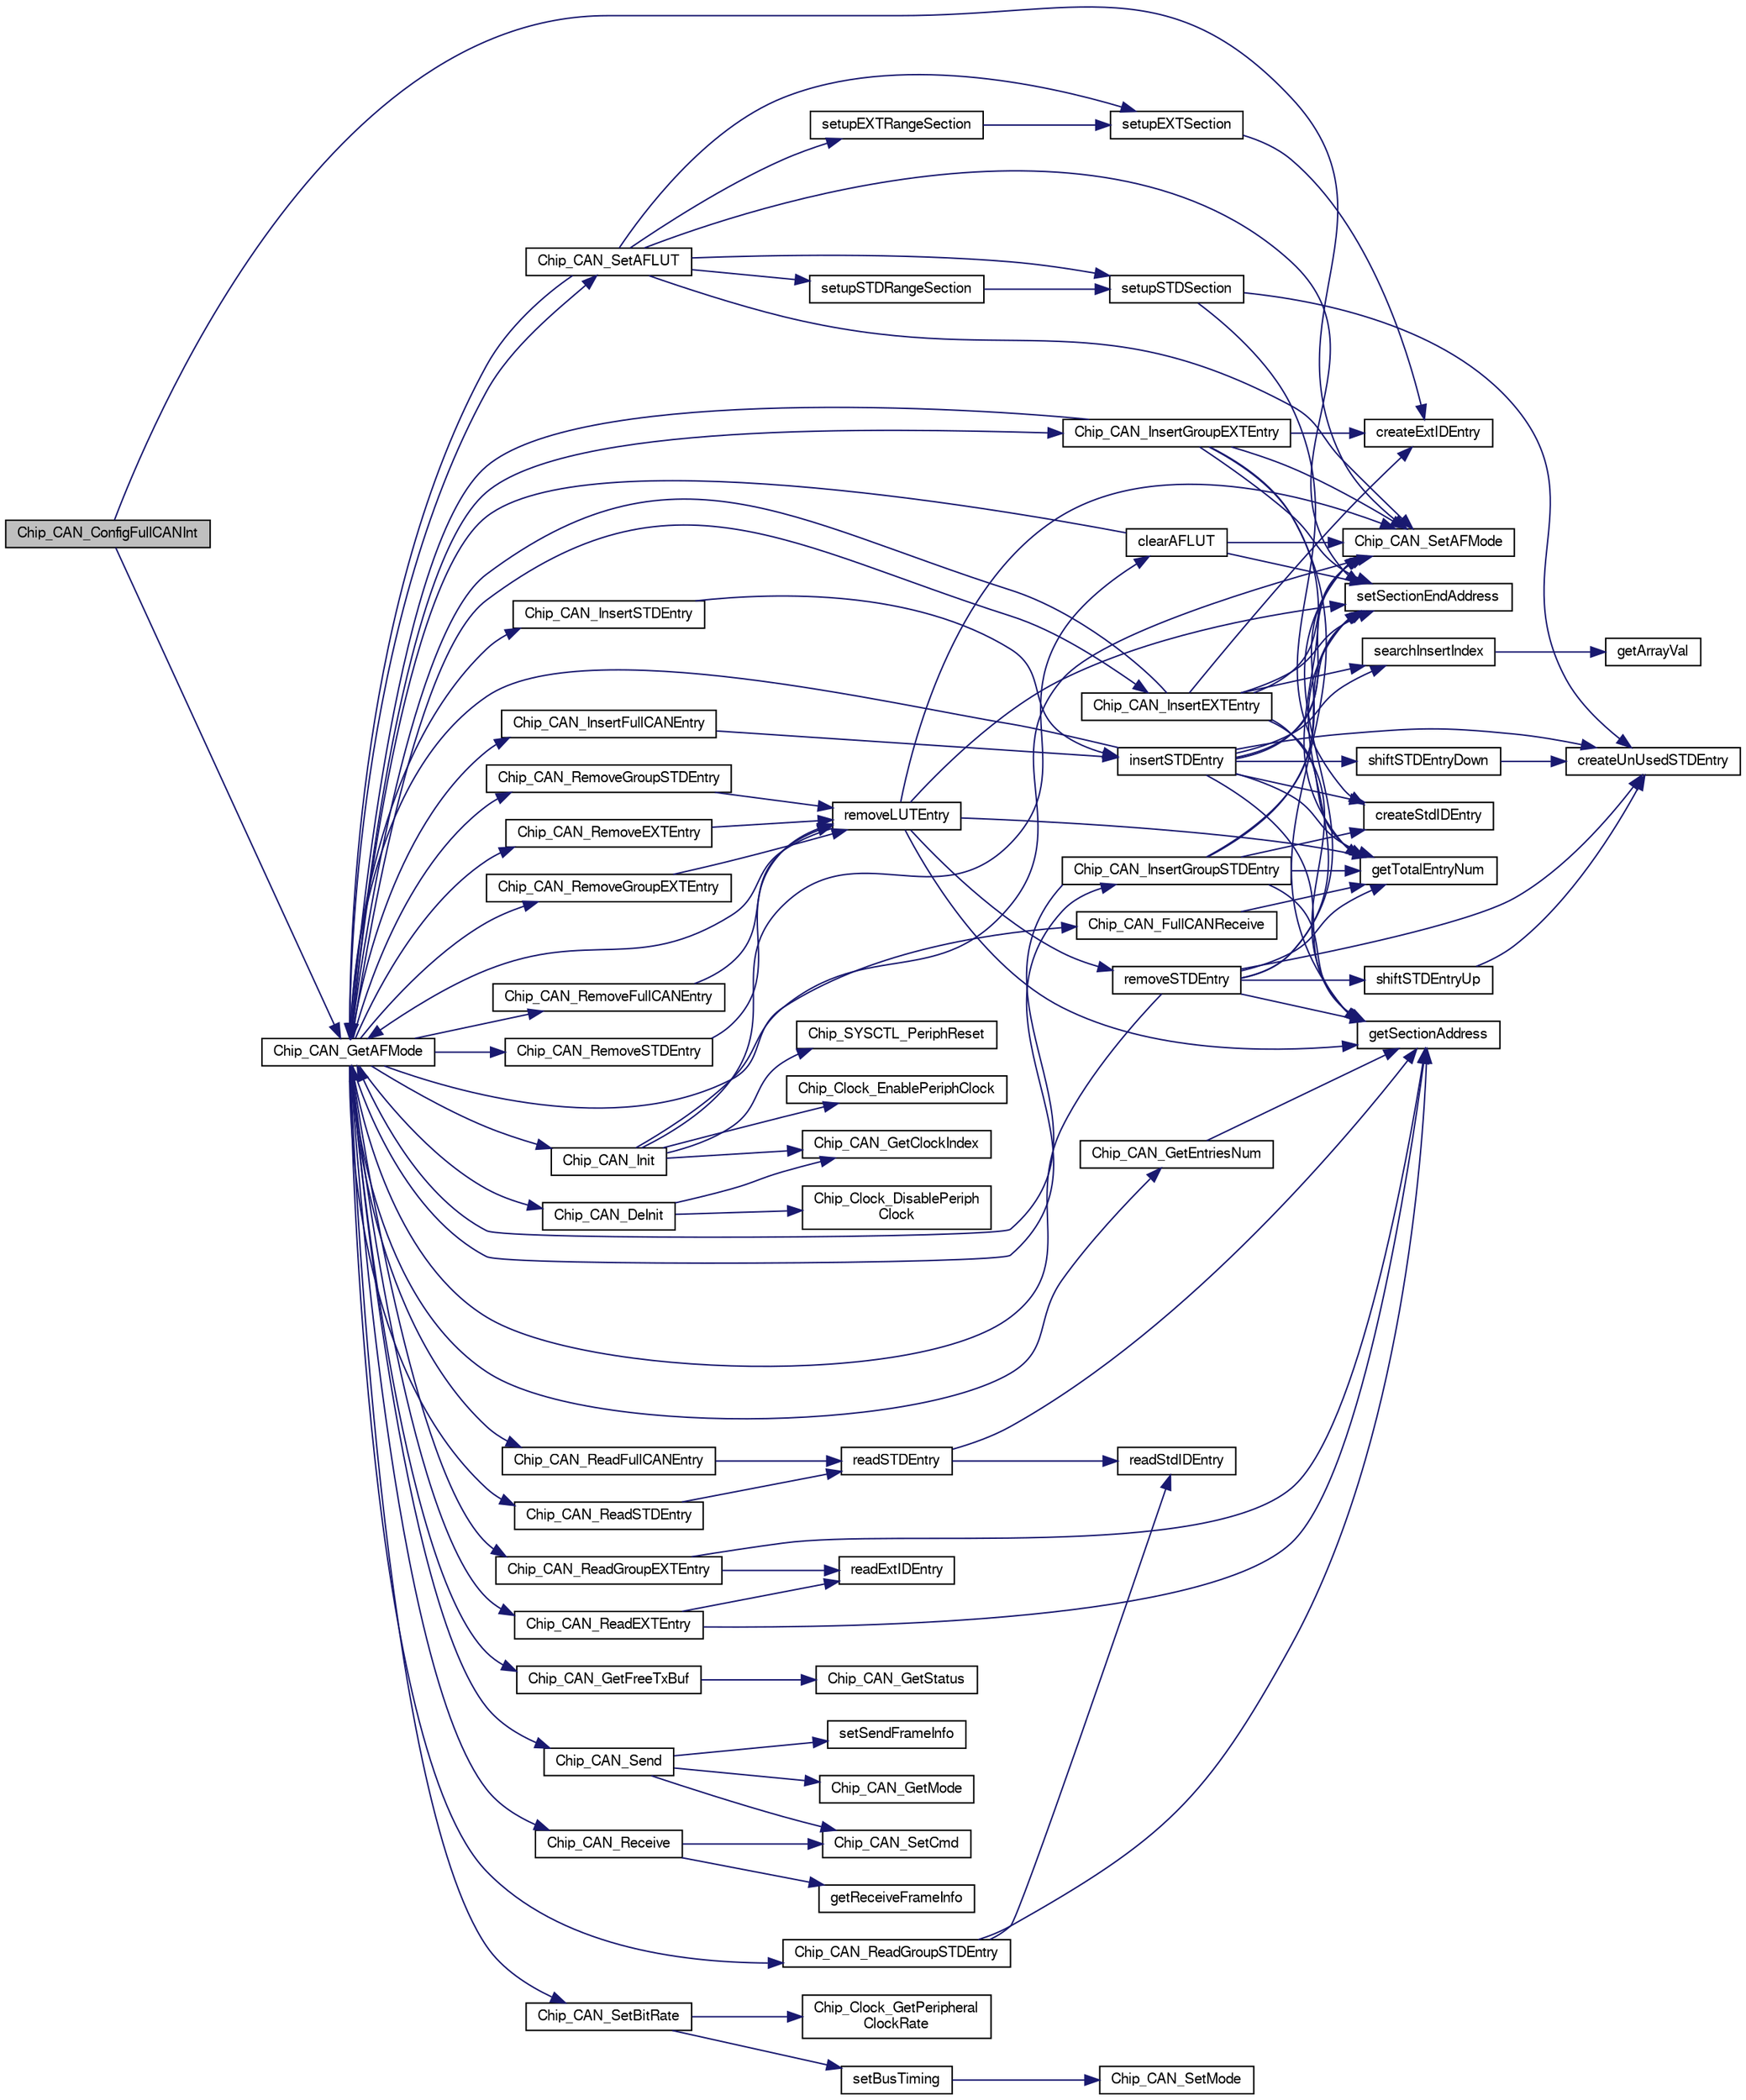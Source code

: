 digraph "Chip_CAN_ConfigFullCANInt"
{
  edge [fontname="FreeSans",fontsize="10",labelfontname="FreeSans",labelfontsize="10"];
  node [fontname="FreeSans",fontsize="10",shape=record];
  rankdir="LR";
  Node1 [label="Chip_CAN_ConfigFullCANInt",height=0.2,width=0.4,color="black", fillcolor="grey75", style="filled", fontcolor="black"];
  Node1 -> Node2 [color="midnightblue",fontsize="10",style="solid"];
  Node2 [label="Chip_CAN_GetAFMode",height=0.2,width=0.4,color="black", fillcolor="white", style="filled",URL="$group__CAN__17XX__40XX.html#ga7f33c4f2edcfc126ad4d55ac86b2ad23",tooltip="Get CAN AF Mode. "];
  Node2 -> Node3 [color="midnightblue",fontsize="10",style="solid"];
  Node3 [label="Chip_CAN_SetAFLUT",height=0.2,width=0.4,color="black", fillcolor="white", style="filled",URL="$group__CAN__17XX__40XX.html#gaa58803ce4de8c8520925ebd1cbfd2019",tooltip="Set CAN AF LUT. "];
  Node3 -> Node2 [color="midnightblue",fontsize="10",style="solid"];
  Node3 -> Node4 [color="midnightblue",fontsize="10",style="solid"];
  Node4 [label="Chip_CAN_SetAFMode",height=0.2,width=0.4,color="black", fillcolor="white", style="filled",URL="$group__CAN__17XX__40XX.html#gaea7126f0eb3c4195137d5158415410a2",tooltip="Set CAN AF Mode. "];
  Node3 -> Node5 [color="midnightblue",fontsize="10",style="solid"];
  Node5 [label="setupSTDSection",height=0.2,width=0.4,color="black", fillcolor="white", style="filled",URL="$can__17xx__40xx_8c.html#aff9d7d24095778c949c84e03b57893e7"];
  Node5 -> Node6 [color="midnightblue",fontsize="10",style="solid"];
  Node6 [label="createStdIDEntry",height=0.2,width=0.4,color="black", fillcolor="white", style="filled",URL="$can__17xx__40xx_8c.html#af321be329bd2d7261dd7244aafc9cf55"];
  Node5 -> Node7 [color="midnightblue",fontsize="10",style="solid"];
  Node7 [label="createUnUsedSTDEntry",height=0.2,width=0.4,color="black", fillcolor="white", style="filled",URL="$can__17xx__40xx_8c.html#a6b8c8126b85d4506ab3fdcef92ba75ce"];
  Node3 -> Node8 [color="midnightblue",fontsize="10",style="solid"];
  Node8 [label="setSectionEndAddress",height=0.2,width=0.4,color="black", fillcolor="white", style="filled",URL="$can__17xx__40xx_8c.html#a3c9aaf9b9e77760ba237767127e0b365"];
  Node3 -> Node9 [color="midnightblue",fontsize="10",style="solid"];
  Node9 [label="setupSTDRangeSection",height=0.2,width=0.4,color="black", fillcolor="white", style="filled",URL="$can__17xx__40xx_8c.html#a65397bd26b159e9be57ff2787c803b6b"];
  Node9 -> Node5 [color="midnightblue",fontsize="10",style="solid"];
  Node3 -> Node10 [color="midnightblue",fontsize="10",style="solid"];
  Node10 [label="setupEXTSection",height=0.2,width=0.4,color="black", fillcolor="white", style="filled",URL="$can__17xx__40xx_8c.html#abee61c37c038030fc740b952d3eba65e"];
  Node10 -> Node11 [color="midnightblue",fontsize="10",style="solid"];
  Node11 [label="createExtIDEntry",height=0.2,width=0.4,color="black", fillcolor="white", style="filled",URL="$can__17xx__40xx_8c.html#aa1f5af4dc6ed5d3d37c40092e666b26c"];
  Node3 -> Node12 [color="midnightblue",fontsize="10",style="solid"];
  Node12 [label="setupEXTRangeSection",height=0.2,width=0.4,color="black", fillcolor="white", style="filled",URL="$can__17xx__40xx_8c.html#ace69b5bc45dbd8a330c55394462349aa"];
  Node12 -> Node10 [color="midnightblue",fontsize="10",style="solid"];
  Node2 -> Node13 [color="midnightblue",fontsize="10",style="solid"];
  Node13 [label="Chip_CAN_InsertFullCANEntry",height=0.2,width=0.4,color="black", fillcolor="white", style="filled",URL="$group__CAN__17XX__40XX.html#ga3666d1f79e2dcbf0f041205f27494bdf",tooltip="Insert a FullCAN Entry into the current LUT. "];
  Node13 -> Node14 [color="midnightblue",fontsize="10",style="solid"];
  Node14 [label="insertSTDEntry",height=0.2,width=0.4,color="black", fillcolor="white", style="filled",URL="$can__17xx__40xx_8c.html#a0c0de72b5c365c85d9dbe93a4eb1f296"];
  Node14 -> Node2 [color="midnightblue",fontsize="10",style="solid"];
  Node14 -> Node15 [color="midnightblue",fontsize="10",style="solid"];
  Node15 [label="getTotalEntryNum",height=0.2,width=0.4,color="black", fillcolor="white", style="filled",URL="$can__17xx__40xx_8c.html#ada8c99dfd70448c36ad9e4a413f01a0e"];
  Node14 -> Node16 [color="midnightblue",fontsize="10",style="solid"];
  Node16 [label="getSectionAddress",height=0.2,width=0.4,color="black", fillcolor="white", style="filled",URL="$can__17xx__40xx_8c.html#adbef22968c9a6f4ea8948a4e06f3f486"];
  Node14 -> Node17 [color="midnightblue",fontsize="10",style="solid"];
  Node17 [label="searchInsertIndex",height=0.2,width=0.4,color="black", fillcolor="white", style="filled",URL="$can__17xx__40xx_8c.html#aa8643dacfe6562375ea122d5e9abc011"];
  Node17 -> Node18 [color="midnightblue",fontsize="10",style="solid"];
  Node18 [label="getArrayVal",height=0.2,width=0.4,color="black", fillcolor="white", style="filled",URL="$can__17xx__40xx_8c.html#a07e62aa45562b4f5a62bdaf75cb7a5f1"];
  Node14 -> Node4 [color="midnightblue",fontsize="10",style="solid"];
  Node14 -> Node8 [color="midnightblue",fontsize="10",style="solid"];
  Node14 -> Node19 [color="midnightblue",fontsize="10",style="solid"];
  Node19 [label="shiftSTDEntryDown",height=0.2,width=0.4,color="black", fillcolor="white", style="filled",URL="$can__17xx__40xx_8c.html#a52421e2a4946f7296ed74961f8a6e40b"];
  Node19 -> Node7 [color="midnightblue",fontsize="10",style="solid"];
  Node14 -> Node6 [color="midnightblue",fontsize="10",style="solid"];
  Node14 -> Node7 [color="midnightblue",fontsize="10",style="solid"];
  Node2 -> Node20 [color="midnightblue",fontsize="10",style="solid"];
  Node20 [label="Chip_CAN_InsertSTDEntry",height=0.2,width=0.4,color="black", fillcolor="white", style="filled",URL="$group__CAN__17XX__40XX.html#ga164daa2297bee23837a93bbea3793531",tooltip="Insert an individual Standard Entry into the current LUT. "];
  Node20 -> Node14 [color="midnightblue",fontsize="10",style="solid"];
  Node2 -> Node21 [color="midnightblue",fontsize="10",style="solid"];
  Node21 [label="Chip_CAN_InsertGroupSTDEntry",height=0.2,width=0.4,color="black", fillcolor="white", style="filled",URL="$group__CAN__17XX__40XX.html#gaf418fa9333574ccb4e710982f90b650c",tooltip="Insert an Group Standard Entry into the current LUT. "];
  Node21 -> Node2 [color="midnightblue",fontsize="10",style="solid"];
  Node21 -> Node15 [color="midnightblue",fontsize="10",style="solid"];
  Node21 -> Node16 [color="midnightblue",fontsize="10",style="solid"];
  Node21 -> Node6 [color="midnightblue",fontsize="10",style="solid"];
  Node21 -> Node4 [color="midnightblue",fontsize="10",style="solid"];
  Node21 -> Node8 [color="midnightblue",fontsize="10",style="solid"];
  Node2 -> Node22 [color="midnightblue",fontsize="10",style="solid"];
  Node22 [label="Chip_CAN_InsertEXTEntry",height=0.2,width=0.4,color="black", fillcolor="white", style="filled",URL="$group__CAN__17XX__40XX.html#gad6ce5875d9ca861b291a1fc2d91ba026",tooltip="Insert an individual Extended Entry into the current LUT. "];
  Node22 -> Node2 [color="midnightblue",fontsize="10",style="solid"];
  Node22 -> Node15 [color="midnightblue",fontsize="10",style="solid"];
  Node22 -> Node16 [color="midnightblue",fontsize="10",style="solid"];
  Node22 -> Node17 [color="midnightblue",fontsize="10",style="solid"];
  Node22 -> Node4 [color="midnightblue",fontsize="10",style="solid"];
  Node22 -> Node11 [color="midnightblue",fontsize="10",style="solid"];
  Node22 -> Node8 [color="midnightblue",fontsize="10",style="solid"];
  Node2 -> Node23 [color="midnightblue",fontsize="10",style="solid"];
  Node23 [label="Chip_CAN_InsertGroupEXTEntry",height=0.2,width=0.4,color="black", fillcolor="white", style="filled",URL="$group__CAN__17XX__40XX.html#ga6bb7c9685df871a1d6dae14908c70397",tooltip="Insert an Group Extended Entry into the current LUT. "];
  Node23 -> Node2 [color="midnightblue",fontsize="10",style="solid"];
  Node23 -> Node15 [color="midnightblue",fontsize="10",style="solid"];
  Node23 -> Node16 [color="midnightblue",fontsize="10",style="solid"];
  Node23 -> Node11 [color="midnightblue",fontsize="10",style="solid"];
  Node23 -> Node4 [color="midnightblue",fontsize="10",style="solid"];
  Node23 -> Node8 [color="midnightblue",fontsize="10",style="solid"];
  Node2 -> Node24 [color="midnightblue",fontsize="10",style="solid"];
  Node24 [label="Chip_CAN_RemoveFullCANEntry",height=0.2,width=0.4,color="black", fillcolor="white", style="filled",URL="$group__CAN__17XX__40XX.html#ga8d00f1ed0727ec6812ce72d4a194519f",tooltip="Remove a FullCAN Entry from the current LUT. "];
  Node24 -> Node25 [color="midnightblue",fontsize="10",style="solid"];
  Node25 [label="removeLUTEntry",height=0.2,width=0.4,color="black", fillcolor="white", style="filled",URL="$can__17xx__40xx_8c.html#a286515216100adb60d10f27090b21763"];
  Node25 -> Node2 [color="midnightblue",fontsize="10",style="solid"];
  Node25 -> Node15 [color="midnightblue",fontsize="10",style="solid"];
  Node25 -> Node26 [color="midnightblue",fontsize="10",style="solid"];
  Node26 [label="removeSTDEntry",height=0.2,width=0.4,color="black", fillcolor="white", style="filled",URL="$can__17xx__40xx_8c.html#ac84dd14acdc2cd74edc65556cac4a65e"];
  Node26 -> Node2 [color="midnightblue",fontsize="10",style="solid"];
  Node26 -> Node15 [color="midnightblue",fontsize="10",style="solid"];
  Node26 -> Node16 [color="midnightblue",fontsize="10",style="solid"];
  Node26 -> Node4 [color="midnightblue",fontsize="10",style="solid"];
  Node26 -> Node27 [color="midnightblue",fontsize="10",style="solid"];
  Node27 [label="shiftSTDEntryUp",height=0.2,width=0.4,color="black", fillcolor="white", style="filled",URL="$can__17xx__40xx_8c.html#a660398197d747f5d462b8cd1322fbf6e"];
  Node27 -> Node7 [color="midnightblue",fontsize="10",style="solid"];
  Node26 -> Node7 [color="midnightblue",fontsize="10",style="solid"];
  Node26 -> Node8 [color="midnightblue",fontsize="10",style="solid"];
  Node25 -> Node16 [color="midnightblue",fontsize="10",style="solid"];
  Node25 -> Node4 [color="midnightblue",fontsize="10",style="solid"];
  Node25 -> Node8 [color="midnightblue",fontsize="10",style="solid"];
  Node2 -> Node28 [color="midnightblue",fontsize="10",style="solid"];
  Node28 [label="Chip_CAN_RemoveSTDEntry",height=0.2,width=0.4,color="black", fillcolor="white", style="filled",URL="$group__CAN__17XX__40XX.html#gac991bc7a590c7069e4149a0b8ccfcb55",tooltip="Remove an individual Standard Entry from the current LUT. "];
  Node28 -> Node25 [color="midnightblue",fontsize="10",style="solid"];
  Node2 -> Node29 [color="midnightblue",fontsize="10",style="solid"];
  Node29 [label="Chip_CAN_RemoveGroupSTDEntry",height=0.2,width=0.4,color="black", fillcolor="white", style="filled",URL="$group__CAN__17XX__40XX.html#ga090e4a29bbaebc8de77bc929438dcfb7",tooltip="Remove an Group Standard Entry from the current LUT. "];
  Node29 -> Node25 [color="midnightblue",fontsize="10",style="solid"];
  Node2 -> Node30 [color="midnightblue",fontsize="10",style="solid"];
  Node30 [label="Chip_CAN_RemoveEXTEntry",height=0.2,width=0.4,color="black", fillcolor="white", style="filled",URL="$group__CAN__17XX__40XX.html#ga01e3a9942d50effd9da2a773d3af943f",tooltip="Remove an individual Extended Entry from the current LUT. "];
  Node30 -> Node25 [color="midnightblue",fontsize="10",style="solid"];
  Node2 -> Node31 [color="midnightblue",fontsize="10",style="solid"];
  Node31 [label="Chip_CAN_RemoveGroupEXTEntry",height=0.2,width=0.4,color="black", fillcolor="white", style="filled",URL="$group__CAN__17XX__40XX.html#gafa0a59577a1c1d38c4c6a339d018c35d",tooltip="Remove an Group Extended Entry from the current LUT. "];
  Node31 -> Node25 [color="midnightblue",fontsize="10",style="solid"];
  Node2 -> Node32 [color="midnightblue",fontsize="10",style="solid"];
  Node32 [label="Chip_CAN_GetEntriesNum",height=0.2,width=0.4,color="black", fillcolor="white", style="filled",URL="$group__CAN__17XX__40XX.html#gabf7932e8e5dfd4b8efcd17b1900c53b6",tooltip="Get the number of entries in the given section. "];
  Node32 -> Node16 [color="midnightblue",fontsize="10",style="solid"];
  Node2 -> Node33 [color="midnightblue",fontsize="10",style="solid"];
  Node33 [label="Chip_CAN_ReadFullCANEntry",height=0.2,width=0.4,color="black", fillcolor="white", style="filled",URL="$group__CAN__17XX__40XX.html#gac54b6ced8b370416a071912bd08a0091",tooltip="Read a FullCAN Entry into from current LUT. "];
  Node33 -> Node34 [color="midnightblue",fontsize="10",style="solid"];
  Node34 [label="readSTDEntry",height=0.2,width=0.4,color="black", fillcolor="white", style="filled",URL="$can__17xx__40xx_8c.html#ad0834b11af3db386b4a901e4bac73035"];
  Node34 -> Node16 [color="midnightblue",fontsize="10",style="solid"];
  Node34 -> Node35 [color="midnightblue",fontsize="10",style="solid"];
  Node35 [label="readStdIDEntry",height=0.2,width=0.4,color="black", fillcolor="white", style="filled",URL="$can__17xx__40xx_8c.html#a2fb26dd5da40454e92a2058d9646149d"];
  Node2 -> Node36 [color="midnightblue",fontsize="10",style="solid"];
  Node36 [label="Chip_CAN_ReadSTDEntry",height=0.2,width=0.4,color="black", fillcolor="white", style="filled",URL="$group__CAN__17XX__40XX.html#ga0594319bfc5d033b7500a4ca706dc11a",tooltip="Read an individual Standard Entry from the current LUT. "];
  Node36 -> Node34 [color="midnightblue",fontsize="10",style="solid"];
  Node2 -> Node37 [color="midnightblue",fontsize="10",style="solid"];
  Node37 [label="Chip_CAN_ReadGroupSTDEntry",height=0.2,width=0.4,color="black", fillcolor="white", style="filled",URL="$group__CAN__17XX__40XX.html#ga1d8da3b3270e092f42dbe9e61f025b06",tooltip="Read an Group Standard Entry from the current LUT. "];
  Node37 -> Node16 [color="midnightblue",fontsize="10",style="solid"];
  Node37 -> Node35 [color="midnightblue",fontsize="10",style="solid"];
  Node2 -> Node38 [color="midnightblue",fontsize="10",style="solid"];
  Node38 [label="Chip_CAN_ReadEXTEntry",height=0.2,width=0.4,color="black", fillcolor="white", style="filled",URL="$group__CAN__17XX__40XX.html#gad8bbd206134607402721450d085e3ccf",tooltip="Read an individual Extended Entry from the current LUT. "];
  Node38 -> Node16 [color="midnightblue",fontsize="10",style="solid"];
  Node38 -> Node39 [color="midnightblue",fontsize="10",style="solid"];
  Node39 [label="readExtIDEntry",height=0.2,width=0.4,color="black", fillcolor="white", style="filled",URL="$can__17xx__40xx_8c.html#a470b3f98aaa21dfd0338b48aa0574bf9"];
  Node2 -> Node40 [color="midnightblue",fontsize="10",style="solid"];
  Node40 [label="Chip_CAN_ReadGroupEXTEntry",height=0.2,width=0.4,color="black", fillcolor="white", style="filled",URL="$group__CAN__17XX__40XX.html#ga230f718177c73eab776ae534906b5c9a",tooltip="Read an Group Extended Entry from the current LUT. "];
  Node40 -> Node16 [color="midnightblue",fontsize="10",style="solid"];
  Node40 -> Node39 [color="midnightblue",fontsize="10",style="solid"];
  Node2 -> Node41 [color="midnightblue",fontsize="10",style="solid"];
  Node41 [label="Chip_CAN_Init",height=0.2,width=0.4,color="black", fillcolor="white", style="filled",URL="$group__CAN__17XX__40XX.html#ga4995b9302885e0e577d4566d23c2ce37",tooltip="Initialize CAN Interface. "];
  Node41 -> Node42 [color="midnightblue",fontsize="10",style="solid"];
  Node42 [label="Chip_Clock_EnablePeriphClock",height=0.2,width=0.4,color="black", fillcolor="white", style="filled",URL="$group__CLOCK__17XX__40XX.html#gac63024a1f928ba359c4f4cac7e48fe39",tooltip="Enables power and clocking for a peripheral. "];
  Node41 -> Node43 [color="midnightblue",fontsize="10",style="solid"];
  Node43 [label="Chip_CAN_GetClockIndex",height=0.2,width=0.4,color="black", fillcolor="white", style="filled",URL="$can__17xx__40xx_8c.html#a7ff02f25da888689499423d50d43399a"];
  Node41 -> Node44 [color="midnightblue",fontsize="10",style="solid"];
  Node44 [label="Chip_SYSCTL_PeriphReset",height=0.2,width=0.4,color="black", fillcolor="white", style="filled",URL="$group__SYSCTL__17XX__40XX.html#ga94ee3796eba43742e11809eacb88269b",tooltip="Resets a peripheral. "];
  Node41 -> Node45 [color="midnightblue",fontsize="10",style="solid"];
  Node45 [label="clearAFLUT",height=0.2,width=0.4,color="black", fillcolor="white", style="filled",URL="$can__17xx__40xx_8c.html#ac9f6cb3064ab412be376f38c27542580"];
  Node45 -> Node2 [color="midnightblue",fontsize="10",style="solid"];
  Node45 -> Node4 [color="midnightblue",fontsize="10",style="solid"];
  Node45 -> Node8 [color="midnightblue",fontsize="10",style="solid"];
  Node41 -> Node4 [color="midnightblue",fontsize="10",style="solid"];
  Node2 -> Node46 [color="midnightblue",fontsize="10",style="solid"];
  Node46 [label="Chip_CAN_DeInit",height=0.2,width=0.4,color="black", fillcolor="white", style="filled",URL="$group__CAN__17XX__40XX.html#ga7f490bb9d12b30243264cd06feb795db",tooltip="De-Initialize CAN Interface. "];
  Node46 -> Node47 [color="midnightblue",fontsize="10",style="solid"];
  Node47 [label="Chip_Clock_DisablePeriph\lClock",height=0.2,width=0.4,color="black", fillcolor="white", style="filled",URL="$group__CLOCK__17XX__40XX.html#ga1bcb3f29f3cfbe896517e7bb6ebeaf03",tooltip="Disables power and clocking for a peripheral. "];
  Node46 -> Node43 [color="midnightblue",fontsize="10",style="solid"];
  Node2 -> Node48 [color="midnightblue",fontsize="10",style="solid"];
  Node48 [label="Chip_CAN_SetBitRate",height=0.2,width=0.4,color="black", fillcolor="white", style="filled",URL="$group__CAN__17XX__40XX.html#ga269c61b9e26af6f207632993274b04e5",tooltip="Set CAN bitrate. "];
  Node48 -> Node49 [color="midnightblue",fontsize="10",style="solid"];
  Node49 [label="Chip_Clock_GetPeripheral\lClockRate",height=0.2,width=0.4,color="black", fillcolor="white", style="filled",URL="$group__CLOCK__17XX__40XX.html#ga9c2bc86c857119426aa6a724c12a6f42",tooltip="Returns clock rate for a peripheral (from peripheral clock) "];
  Node48 -> Node50 [color="midnightblue",fontsize="10",style="solid"];
  Node50 [label="setBusTiming",height=0.2,width=0.4,color="black", fillcolor="white", style="filled",URL="$can__17xx__40xx_8c.html#adfc9fcf03f1989c383b0a63df52122a6"];
  Node50 -> Node51 [color="midnightblue",fontsize="10",style="solid"];
  Node51 [label="Chip_CAN_SetMode",height=0.2,width=0.4,color="black", fillcolor="white", style="filled",URL="$group__CAN__17XX__40XX.html#gad935e9c3c93278bb18b99df67ba52516",tooltip="Set CAN controller enter/exit to a given mode. "];
  Node2 -> Node52 [color="midnightblue",fontsize="10",style="solid"];
  Node52 [label="Chip_CAN_GetFreeTxBuf",height=0.2,width=0.4,color="black", fillcolor="white", style="filled",URL="$group__CAN__17XX__40XX.html#gadb33450a707ebe03be084c2783017272",tooltip="Get Free TxBuffer. "];
  Node52 -> Node53 [color="midnightblue",fontsize="10",style="solid"];
  Node53 [label="Chip_CAN_GetStatus",height=0.2,width=0.4,color="black", fillcolor="white", style="filled",URL="$group__CAN__17XX__40XX.html#gaa7142c33df0796bd194ba44629923b6d",tooltip="Get the status of the CAN Controller. "];
  Node2 -> Node54 [color="midnightblue",fontsize="10",style="solid"];
  Node54 [label="Chip_CAN_Send",height=0.2,width=0.4,color="black", fillcolor="white", style="filled",URL="$group__CAN__17XX__40XX.html#ga27767c0aa2e0c5da0e680e7e432bbc69",tooltip="Request the given CAN Controller to send message. "];
  Node54 -> Node55 [color="midnightblue",fontsize="10",style="solid"];
  Node55 [label="setSendFrameInfo",height=0.2,width=0.4,color="black", fillcolor="white", style="filled",URL="$can__17xx__40xx_8c.html#a0ba1044569101d8991b2c6dd19da5b19"];
  Node54 -> Node56 [color="midnightblue",fontsize="10",style="solid"];
  Node56 [label="Chip_CAN_GetMode",height=0.2,width=0.4,color="black", fillcolor="white", style="filled",URL="$group__CAN__17XX__40XX.html#gaee6c1afaca19ff9c9ad2ee1bab77a713",tooltip="Get current mode register settings of the CAN controller. "];
  Node54 -> Node57 [color="midnightblue",fontsize="10",style="solid"];
  Node57 [label="Chip_CAN_SetCmd",height=0.2,width=0.4,color="black", fillcolor="white", style="filled",URL="$group__CAN__17XX__40XX.html#ga204f7aa9af769ea809d9dc54ef4408a9",tooltip="Set the CAN command request. "];
  Node2 -> Node58 [color="midnightblue",fontsize="10",style="solid"];
  Node58 [label="Chip_CAN_Receive",height=0.2,width=0.4,color="black", fillcolor="white", style="filled",URL="$group__CAN__17XX__40XX.html#gadbb9fadb00c42f7c33f0ed06876a8a03",tooltip="Get message received by the CAN Controller. "];
  Node58 -> Node59 [color="midnightblue",fontsize="10",style="solid"];
  Node59 [label="getReceiveFrameInfo",height=0.2,width=0.4,color="black", fillcolor="white", style="filled",URL="$can__17xx__40xx_8c.html#a9b0a41982bb5ea7085dce416ef16a026"];
  Node58 -> Node57 [color="midnightblue",fontsize="10",style="solid"];
  Node2 -> Node60 [color="midnightblue",fontsize="10",style="solid"];
  Node60 [label="Chip_CAN_FullCANReceive",height=0.2,width=0.4,color="black", fillcolor="white", style="filled",URL="$group__CAN__17XX__40XX.html#ga4029c0d9ce2f898bf911e0e49b570f5b",tooltip="Get message received automatically by the AF. "];
  Node60 -> Node15 [color="midnightblue",fontsize="10",style="solid"];
  Node1 -> Node4 [color="midnightblue",fontsize="10",style="solid"];
}
